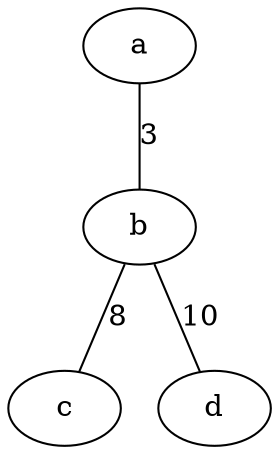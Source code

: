 graph graphname {
    a -- b [ label = "3"];
    b -- c [ label = "8"];
    b -- d [ label = "10"];
}